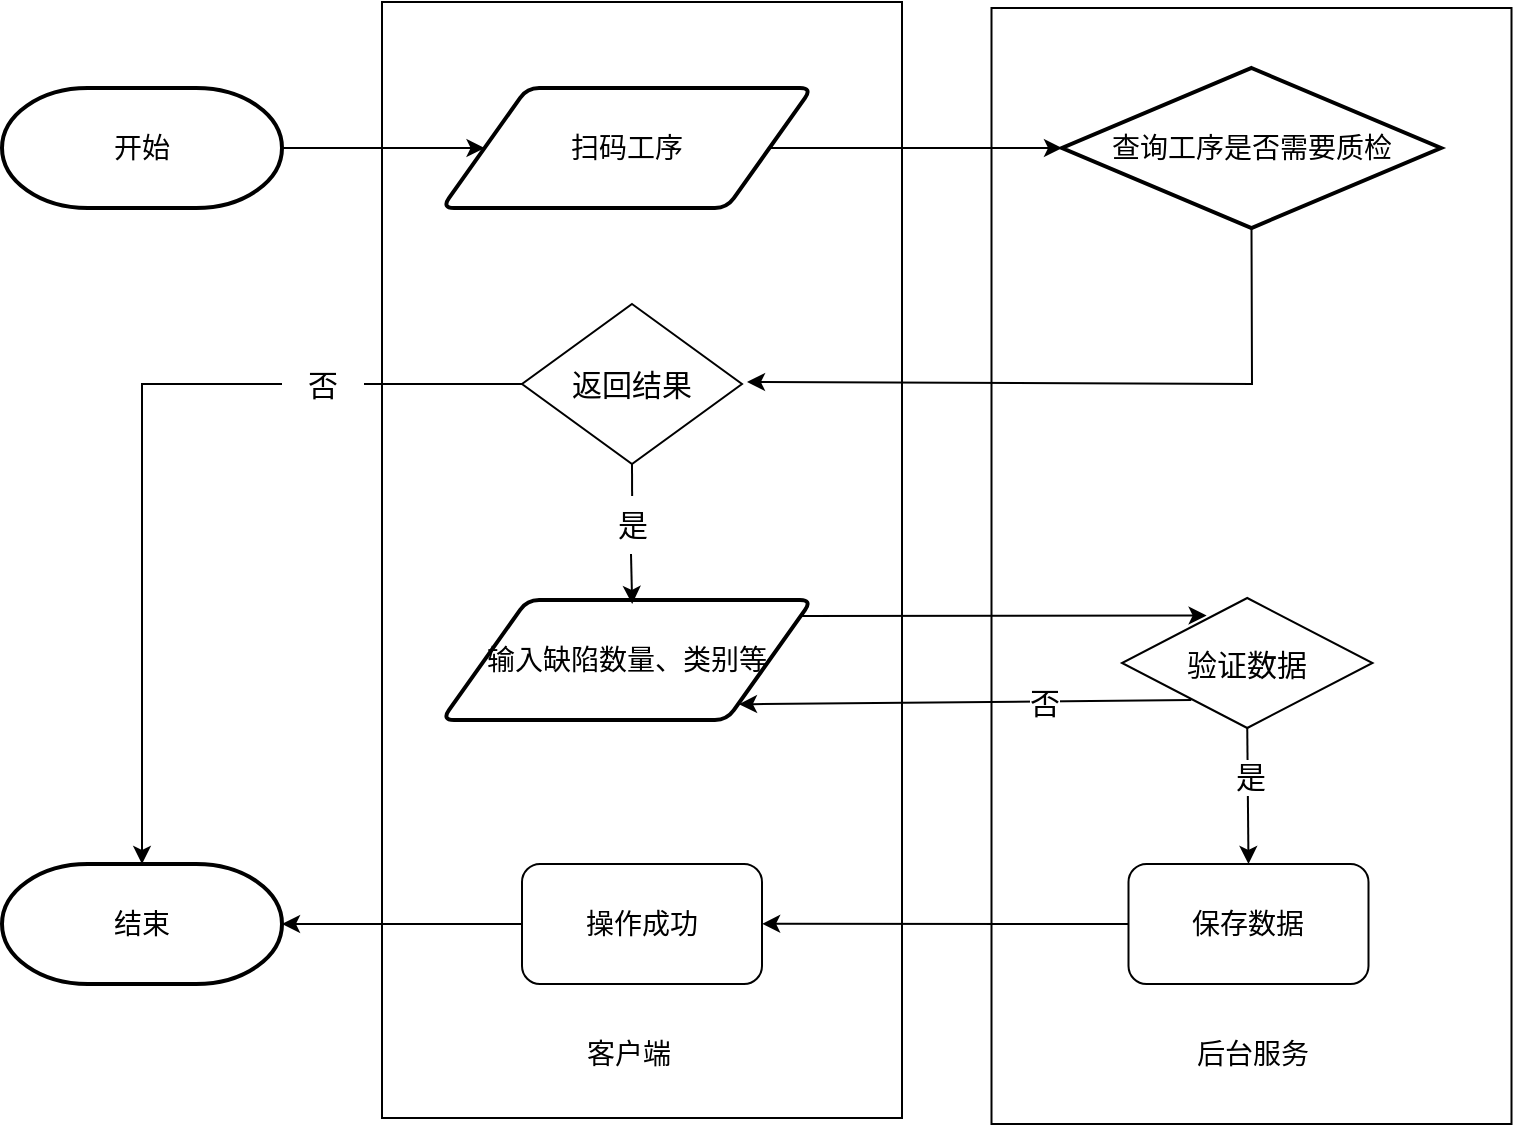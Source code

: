 <mxfile version="20.0.4" type="github">
  <diagram id="iep3BtNLuLPRfe1I4a22" name="第 1 页">
    <mxGraphModel dx="1673" dy="925" grid="1" gridSize="10" guides="1" tooltips="1" connect="1" arrows="1" fold="1" page="1" pageScale="1" pageWidth="1654" pageHeight="2336" math="0" shadow="0">
      <root>
        <mxCell id="0" />
        <mxCell id="1" parent="0" />
        <mxCell id="lUcR18TIPmvMDtQTiomy-13" value="" style="verticalLabelPosition=bottom;verticalAlign=top;html=1;shape=mxgraph.basic.rect;fillColor2=none;strokeWidth=1;size=20;indent=5;fontSize=14;" vertex="1" parent="1">
          <mxGeometry x="854.75" y="432" width="260" height="558" as="geometry" />
        </mxCell>
        <mxCell id="lUcR18TIPmvMDtQTiomy-14" value="" style="verticalLabelPosition=bottom;verticalAlign=top;html=1;shape=mxgraph.basic.rect;fillColor2=none;strokeWidth=1;size=20;indent=5;fontSize=14;" vertex="1" parent="1">
          <mxGeometry x="550" y="429" width="260" height="558" as="geometry" />
        </mxCell>
        <mxCell id="lUcR18TIPmvMDtQTiomy-15" value="开始" style="strokeWidth=2;html=1;shape=mxgraph.flowchart.terminator;whiteSpace=wrap;fontSize=14;" vertex="1" parent="1">
          <mxGeometry x="360" y="472" width="140" height="60" as="geometry" />
        </mxCell>
        <mxCell id="lUcR18TIPmvMDtQTiomy-16" value="扫码工序" style="shape=parallelogram;html=1;strokeWidth=2;perimeter=parallelogramPerimeter;whiteSpace=wrap;rounded=1;arcSize=12;size=0.23;fontSize=14;" vertex="1" parent="1">
          <mxGeometry x="580" y="472" width="185" height="60" as="geometry" />
        </mxCell>
        <mxCell id="lUcR18TIPmvMDtQTiomy-17" value="查询工序是否需要质检" style="strokeWidth=2;html=1;shape=mxgraph.flowchart.decision;whiteSpace=wrap;fontSize=14;" vertex="1" parent="1">
          <mxGeometry x="890" y="462" width="189.5" height="80" as="geometry" />
        </mxCell>
        <mxCell id="lUcR18TIPmvMDtQTiomy-18" value="结束" style="strokeWidth=2;html=1;shape=mxgraph.flowchart.terminator;whiteSpace=wrap;fontSize=14;" vertex="1" parent="1">
          <mxGeometry x="360" y="860" width="140" height="60" as="geometry" />
        </mxCell>
        <mxCell id="lUcR18TIPmvMDtQTiomy-22" value="客户端" style="text;html=1;align=center;verticalAlign=middle;resizable=0;points=[];autosize=1;strokeColor=none;fillColor=none;fontSize=14;" vertex="1" parent="1">
          <mxGeometry x="637.5" y="940" width="70" height="30" as="geometry" />
        </mxCell>
        <mxCell id="lUcR18TIPmvMDtQTiomy-23" value="后台服务" style="text;html=1;align=center;verticalAlign=middle;resizable=0;points=[];autosize=1;strokeColor=none;fillColor=none;fontSize=14;" vertex="1" parent="1">
          <mxGeometry x="944.75" y="940" width="80" height="30" as="geometry" />
        </mxCell>
        <mxCell id="lUcR18TIPmvMDtQTiomy-24" value="" style="endArrow=classic;html=1;rounded=0;fontSize=14;exitX=1;exitY=0.5;exitDx=0;exitDy=0;exitPerimeter=0;entryX=0;entryY=0.5;entryDx=0;entryDy=0;" edge="1" parent="1" source="lUcR18TIPmvMDtQTiomy-15" target="lUcR18TIPmvMDtQTiomy-16">
          <mxGeometry width="50" height="50" relative="1" as="geometry">
            <mxPoint x="660" y="372" as="sourcePoint" />
            <mxPoint x="710" y="322" as="targetPoint" />
          </mxGeometry>
        </mxCell>
        <mxCell id="lUcR18TIPmvMDtQTiomy-25" value="" style="endArrow=classic;html=1;rounded=0;fontSize=14;exitX=1;exitY=0.5;exitDx=0;exitDy=0;entryX=0;entryY=0.5;entryDx=0;entryDy=0;entryPerimeter=0;" edge="1" parent="1" source="lUcR18TIPmvMDtQTiomy-16" target="lUcR18TIPmvMDtQTiomy-17">
          <mxGeometry width="50" height="50" relative="1" as="geometry">
            <mxPoint x="660" y="372" as="sourcePoint" />
            <mxPoint x="710" y="322" as="targetPoint" />
          </mxGeometry>
        </mxCell>
        <mxCell id="lUcR18TIPmvMDtQTiomy-29" value="" style="endArrow=classic;html=1;rounded=0;fontSize=14;exitX=0.5;exitY=1;exitDx=0;exitDy=0;entryX=1;entryY=0.5;entryDx=0;entryDy=0;exitPerimeter=0;" edge="1" parent="1" source="lUcR18TIPmvMDtQTiomy-17">
          <mxGeometry width="50" height="50" relative="1" as="geometry">
            <mxPoint x="924.75" y="666" as="sourcePoint" />
            <mxPoint x="732.5" y="619.0" as="targetPoint" />
            <Array as="points">
              <mxPoint x="985" y="620" />
            </Array>
          </mxGeometry>
        </mxCell>
        <mxCell id="lUcR18TIPmvMDtQTiomy-32" value="&lt;font style=&quot;font-size: 15px;&quot;&gt;返回结果&lt;/font&gt;" style="rhombus;whiteSpace=wrap;html=1;" vertex="1" parent="1">
          <mxGeometry x="620" y="580" width="110" height="80" as="geometry" />
        </mxCell>
        <mxCell id="lUcR18TIPmvMDtQTiomy-33" value="" style="endArrow=classic;html=1;rounded=0;fontSize=15;entryX=0.5;entryY=0;entryDx=0;entryDy=0;entryPerimeter=0;startArrow=none;" edge="1" parent="1" target="lUcR18TIPmvMDtQTiomy-18">
          <mxGeometry width="50" height="50" relative="1" as="geometry">
            <mxPoint x="500" y="620" as="sourcePoint" />
            <mxPoint x="690" y="680" as="targetPoint" />
            <Array as="points">
              <mxPoint x="430" y="620" />
            </Array>
          </mxGeometry>
        </mxCell>
        <mxCell id="lUcR18TIPmvMDtQTiomy-34" value="否" style="text;html=1;align=center;verticalAlign=middle;resizable=0;points=[];autosize=1;strokeColor=none;fillColor=none;fontSize=15;" vertex="1" parent="1">
          <mxGeometry x="500" y="605" width="40" height="30" as="geometry" />
        </mxCell>
        <mxCell id="lUcR18TIPmvMDtQTiomy-35" value="" style="endArrow=none;html=1;rounded=0;fontSize=15;exitX=0;exitY=0.5;exitDx=0;exitDy=0;" edge="1" parent="1" source="lUcR18TIPmvMDtQTiomy-32">
          <mxGeometry width="50" height="50" relative="1" as="geometry">
            <mxPoint x="620" y="620" as="sourcePoint" />
            <mxPoint x="541" y="620" as="targetPoint" />
            <Array as="points" />
          </mxGeometry>
        </mxCell>
        <mxCell id="lUcR18TIPmvMDtQTiomy-38" value="输入缺陷数量、类别等" style="shape=parallelogram;html=1;strokeWidth=2;perimeter=parallelogramPerimeter;whiteSpace=wrap;rounded=1;arcSize=12;size=0.23;fontSize=14;" vertex="1" parent="1">
          <mxGeometry x="580" y="728" width="185" height="60" as="geometry" />
        </mxCell>
        <mxCell id="lUcR18TIPmvMDtQTiomy-39" value="" style="endArrow=classic;html=1;rounded=0;fontSize=15;entryX=0.514;entryY=0.033;entryDx=0;entryDy=0;entryPerimeter=0;exitX=0.5;exitY=1;exitDx=0;exitDy=0;startArrow=none;" edge="1" parent="1" source="lUcR18TIPmvMDtQTiomy-40" target="lUcR18TIPmvMDtQTiomy-38">
          <mxGeometry width="50" height="50" relative="1" as="geometry">
            <mxPoint x="640" y="730" as="sourcePoint" />
            <mxPoint x="690" y="680" as="targetPoint" />
          </mxGeometry>
        </mxCell>
        <mxCell id="lUcR18TIPmvMDtQTiomy-40" value="是" style="text;html=1;align=center;verticalAlign=middle;resizable=0;points=[];autosize=1;strokeColor=none;fillColor=none;fontSize=15;" vertex="1" parent="1">
          <mxGeometry x="654.5" y="675" width="40" height="30" as="geometry" />
        </mxCell>
        <mxCell id="lUcR18TIPmvMDtQTiomy-41" value="" style="endArrow=none;html=1;rounded=0;fontSize=15;entryX=0.514;entryY=0.033;entryDx=0;entryDy=0;entryPerimeter=0;exitX=0.5;exitY=1;exitDx=0;exitDy=0;" edge="1" parent="1" source="lUcR18TIPmvMDtQTiomy-32" target="lUcR18TIPmvMDtQTiomy-40">
          <mxGeometry width="50" height="50" relative="1" as="geometry">
            <mxPoint x="675" y="660" as="sourcePoint" />
            <mxPoint x="675.09" y="729.98" as="targetPoint" />
          </mxGeometry>
        </mxCell>
        <mxCell id="lUcR18TIPmvMDtQTiomy-42" value="验证数据" style="rhombus;whiteSpace=wrap;html=1;fontSize=15;" vertex="1" parent="1">
          <mxGeometry x="920" y="727" width="125.25" height="65" as="geometry" />
        </mxCell>
        <mxCell id="lUcR18TIPmvMDtQTiomy-46" value="" style="endArrow=classic;html=1;rounded=0;fontSize=15;entryX=0;entryY=1;entryDx=0;entryDy=0;" edge="1" parent="1">
          <mxGeometry width="50" height="50" relative="1" as="geometry">
            <mxPoint x="760" y="736" as="sourcePoint" />
            <mxPoint x="962.312" y="735.75" as="targetPoint" />
          </mxGeometry>
        </mxCell>
        <mxCell id="lUcR18TIPmvMDtQTiomy-47" value="" style="endArrow=classic;html=1;rounded=0;fontSize=15;exitX=0.5;exitY=0;exitDx=0;exitDy=0;entryX=0.954;entryY=0.019;entryDx=0;entryDy=0;entryPerimeter=0;" edge="1" parent="1">
          <mxGeometry width="50" height="50" relative="1" as="geometry">
            <mxPoint x="954.625" y="778" as="sourcePoint" />
            <mxPoint x="728.49" y="780.14" as="targetPoint" />
          </mxGeometry>
        </mxCell>
        <mxCell id="lUcR18TIPmvMDtQTiomy-48" value="否" style="edgeLabel;html=1;align=center;verticalAlign=middle;resizable=0;points=[];fontSize=15;" vertex="1" connectable="0" parent="lUcR18TIPmvMDtQTiomy-47">
          <mxGeometry x="0.116" relative="1" as="geometry">
            <mxPoint x="52" as="offset" />
          </mxGeometry>
        </mxCell>
        <mxCell id="lUcR18TIPmvMDtQTiomy-49" value="保存数据" style="rounded=1;whiteSpace=wrap;html=1;fontSize=14;" vertex="1" parent="1">
          <mxGeometry x="923.25" y="860" width="120" height="60" as="geometry" />
        </mxCell>
        <mxCell id="lUcR18TIPmvMDtQTiomy-50" value="" style="endArrow=classic;html=1;rounded=0;fontSize=15;entryX=0.5;entryY=0;entryDx=0;entryDy=0;exitX=0.5;exitY=1;exitDx=0;exitDy=0;" edge="1" parent="1" source="lUcR18TIPmvMDtQTiomy-42" target="lUcR18TIPmvMDtQTiomy-49">
          <mxGeometry width="50" height="50" relative="1" as="geometry">
            <mxPoint x="640" y="730" as="sourcePoint" />
            <mxPoint x="690" y="680" as="targetPoint" />
          </mxGeometry>
        </mxCell>
        <mxCell id="lUcR18TIPmvMDtQTiomy-54" value="是" style="edgeLabel;html=1;align=center;verticalAlign=middle;resizable=0;points=[];fontSize=15;" vertex="1" connectable="0" parent="lUcR18TIPmvMDtQTiomy-50">
          <mxGeometry x="-0.358" y="1" relative="1" as="geometry">
            <mxPoint y="2" as="offset" />
          </mxGeometry>
        </mxCell>
        <mxCell id="lUcR18TIPmvMDtQTiomy-51" value="操作成功" style="rounded=1;whiteSpace=wrap;html=1;fontSize=14;" vertex="1" parent="1">
          <mxGeometry x="620" y="860" width="120" height="60" as="geometry" />
        </mxCell>
        <mxCell id="lUcR18TIPmvMDtQTiomy-52" value="" style="endArrow=classic;html=1;rounded=0;fontSize=15;exitX=0;exitY=0.5;exitDx=0;exitDy=0;entryX=0.731;entryY=0.826;entryDx=0;entryDy=0;entryPerimeter=0;" edge="1" parent="1" source="lUcR18TIPmvMDtQTiomy-49" target="lUcR18TIPmvMDtQTiomy-14">
          <mxGeometry width="50" height="50" relative="1" as="geometry">
            <mxPoint x="640" y="730" as="sourcePoint" />
            <mxPoint x="690" y="680" as="targetPoint" />
          </mxGeometry>
        </mxCell>
        <mxCell id="lUcR18TIPmvMDtQTiomy-53" value="" style="endArrow=classic;html=1;rounded=0;fontSize=15;exitX=0;exitY=0.5;exitDx=0;exitDy=0;entryX=1;entryY=0.5;entryDx=0;entryDy=0;entryPerimeter=0;" edge="1" parent="1" source="lUcR18TIPmvMDtQTiomy-51" target="lUcR18TIPmvMDtQTiomy-18">
          <mxGeometry width="50" height="50" relative="1" as="geometry">
            <mxPoint x="640" y="730" as="sourcePoint" />
            <mxPoint x="690" y="680" as="targetPoint" />
          </mxGeometry>
        </mxCell>
      </root>
    </mxGraphModel>
  </diagram>
</mxfile>
